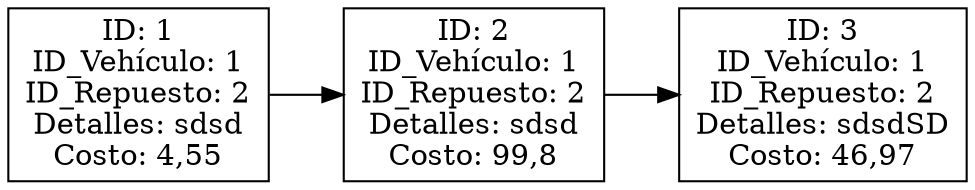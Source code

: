 digraph G {
node [shape=box];
rankdir=LR;
S1 [label="ID: 1\nID_Vehículo: 1\nID_Repuesto: 2\nDetalles: sdsd\nCosto: 4,55"];
S2 [label="ID: 2\nID_Vehículo: 1\nID_Repuesto: 2\nDetalles: sdsd\nCosto: 99,8"];
S1 -> S2;
S3 [label="ID: 3\nID_Vehículo: 1\nID_Repuesto: 2\nDetalles: sdsdSD\nCosto: 46,97"];
S2 -> S3;
}